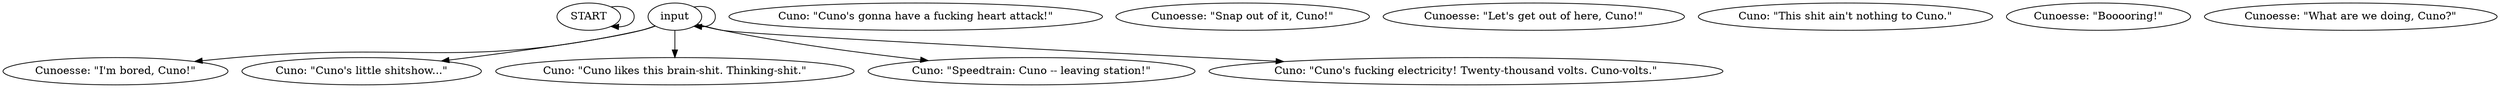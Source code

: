 # YARD / CUNO postbody barks
# Cuno squats on the ground, high on speed.
# ==================================================
digraph G {
	  0 [label="START"];
	  1 [label="input"];
	  2 [label="Cuno: \"Cuno's gonna have a fucking heart attack!\""];
	  3 [label="Cunoesse: \"Snap out of it, Cuno!\""];
	  4 [label="Cunoesse: \"Let's get out of here, Cuno!\""];
	  5 [label="Cunoesse: \"I'm bored, Cuno!\""];
	  6 [label="Cuno: \"This shit ain't nothing to Cuno.\""];
	  7 [label="Cuno: \"Cuno's little shitshow...\""];
	  8 [label="Cunoesse: \"Booooring!\""];
	  9 [label="Cuno: \"Cuno likes this brain-shit. Thinking-shit.\""];
	  10 [label="Cuno: \"Speedtrain: Cuno -- leaving station!\""];
	  11 [label="Cuno: \"Cuno's fucking electricity! Twenty-thousand volts. Cuno-volts.\""];
	  12 [label="Cunoesse: \"What are we doing, Cuno?\""];
	  0 -> 0
	  1 -> 1
	  1 -> 5
	  1 -> 7
	  1 -> 9
	  1 -> 10
	  1 -> 11
}

